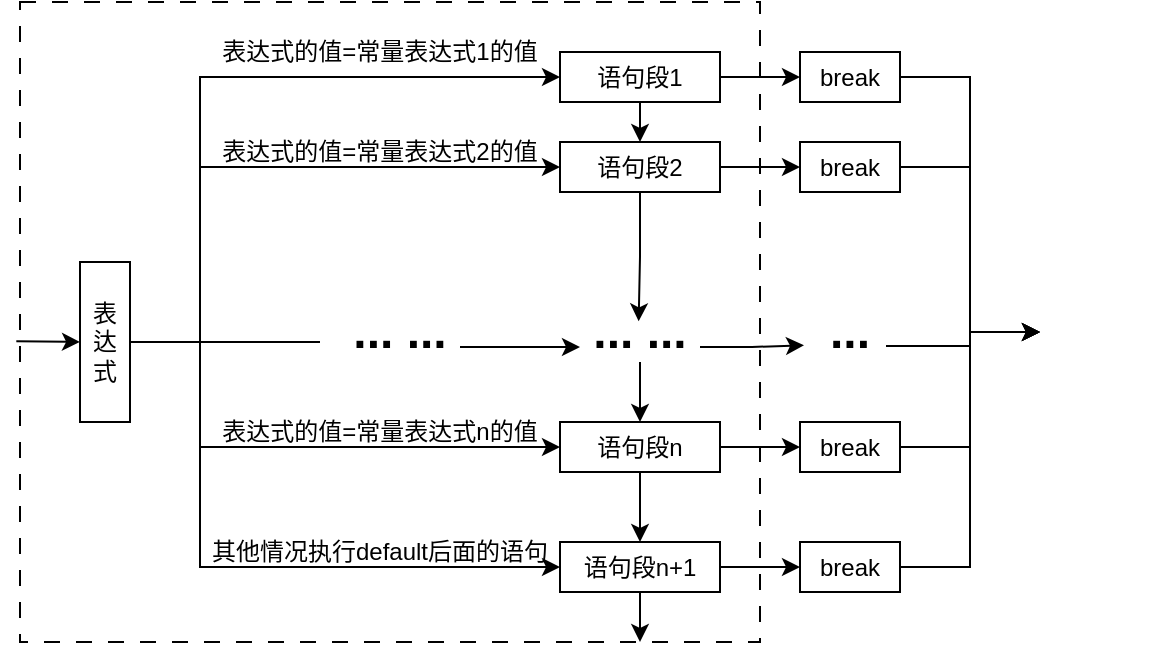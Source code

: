 <mxfile version="22.1.11" type="device">
  <diagram id="C5RBs43oDa-KdzZeNtuy" name="Page-1">
    <mxGraphModel dx="780" dy="504" grid="1" gridSize="10" guides="1" tooltips="1" connect="1" arrows="1" fold="1" page="1" pageScale="1" pageWidth="827" pageHeight="1169" math="0" shadow="0">
      <root>
        <mxCell id="WIyWlLk6GJQsqaUBKTNV-0" />
        <mxCell id="WIyWlLk6GJQsqaUBKTNV-1" parent="WIyWlLk6GJQsqaUBKTNV-0" />
        <mxCell id="ptNiEW3X-AarRFU-53wp-3" style="edgeStyle=orthogonalEdgeStyle;rounded=0;orthogonalLoop=1;jettySize=auto;html=1;exitX=1;exitY=0.5;exitDx=0;exitDy=0;entryX=0;entryY=0.5;entryDx=0;entryDy=0;" parent="WIyWlLk6GJQsqaUBKTNV-1" source="ptNiEW3X-AarRFU-53wp-0" target="ptNiEW3X-AarRFU-53wp-1" edge="1">
          <mxGeometry relative="1" as="geometry">
            <Array as="points">
              <mxPoint x="220" y="280" />
              <mxPoint x="220" y="148" />
            </Array>
          </mxGeometry>
        </mxCell>
        <mxCell id="ptNiEW3X-AarRFU-53wp-4" style="edgeStyle=orthogonalEdgeStyle;rounded=0;orthogonalLoop=1;jettySize=auto;html=1;exitX=1;exitY=0.5;exitDx=0;exitDy=0;entryX=0;entryY=0.5;entryDx=0;entryDy=0;" parent="WIyWlLk6GJQsqaUBKTNV-1" source="ptNiEW3X-AarRFU-53wp-0" target="ptNiEW3X-AarRFU-53wp-2" edge="1">
          <mxGeometry relative="1" as="geometry">
            <Array as="points">
              <mxPoint x="220" y="280" />
              <mxPoint x="220" y="193" />
            </Array>
          </mxGeometry>
        </mxCell>
        <mxCell id="ptNiEW3X-AarRFU-53wp-17" style="edgeStyle=orthogonalEdgeStyle;rounded=0;orthogonalLoop=1;jettySize=auto;html=1;exitX=1;exitY=0.5;exitDx=0;exitDy=0;entryX=0;entryY=0.5;entryDx=0;entryDy=0;" parent="WIyWlLk6GJQsqaUBKTNV-1" source="ptNiEW3X-AarRFU-53wp-0" target="ptNiEW3X-AarRFU-53wp-15" edge="1">
          <mxGeometry relative="1" as="geometry">
            <Array as="points">
              <mxPoint x="220" y="280" />
              <mxPoint x="220" y="333" />
            </Array>
          </mxGeometry>
        </mxCell>
        <mxCell id="ptNiEW3X-AarRFU-53wp-20" style="edgeStyle=orthogonalEdgeStyle;rounded=0;orthogonalLoop=1;jettySize=auto;html=1;exitX=1;exitY=0.5;exitDx=0;exitDy=0;entryX=0;entryY=0.5;entryDx=0;entryDy=0;" parent="WIyWlLk6GJQsqaUBKTNV-1" source="ptNiEW3X-AarRFU-53wp-0" target="ptNiEW3X-AarRFU-53wp-19" edge="1">
          <mxGeometry relative="1" as="geometry">
            <Array as="points">
              <mxPoint x="220" y="280" />
              <mxPoint x="220" y="393" />
            </Array>
          </mxGeometry>
        </mxCell>
        <mxCell id="ptNiEW3X-AarRFU-53wp-0" value="表达式" style="rounded=0;whiteSpace=wrap;html=1;" parent="WIyWlLk6GJQsqaUBKTNV-1" vertex="1">
          <mxGeometry x="160" y="240" width="25" height="80" as="geometry" />
        </mxCell>
        <mxCell id="ptNiEW3X-AarRFU-53wp-7" style="edgeStyle=orthogonalEdgeStyle;rounded=0;orthogonalLoop=1;jettySize=auto;html=1;exitX=0.5;exitY=1;exitDx=0;exitDy=0;entryX=0.5;entryY=0;entryDx=0;entryDy=0;" parent="WIyWlLk6GJQsqaUBKTNV-1" source="ptNiEW3X-AarRFU-53wp-1" target="ptNiEW3X-AarRFU-53wp-2" edge="1">
          <mxGeometry relative="1" as="geometry" />
        </mxCell>
        <mxCell id="ptNiEW3X-AarRFU-53wp-25" style="edgeStyle=orthogonalEdgeStyle;rounded=0;orthogonalLoop=1;jettySize=auto;html=1;exitX=1;exitY=0.5;exitDx=0;exitDy=0;entryX=0;entryY=0.5;entryDx=0;entryDy=0;" parent="WIyWlLk6GJQsqaUBKTNV-1" source="ptNiEW3X-AarRFU-53wp-1" target="ptNiEW3X-AarRFU-53wp-24" edge="1">
          <mxGeometry relative="1" as="geometry" />
        </mxCell>
        <mxCell id="ptNiEW3X-AarRFU-53wp-1" value="语句段1" style="rounded=0;whiteSpace=wrap;html=1;" parent="WIyWlLk6GJQsqaUBKTNV-1" vertex="1">
          <mxGeometry x="400" y="135" width="80" height="25" as="geometry" />
        </mxCell>
        <mxCell id="ptNiEW3X-AarRFU-53wp-13" style="edgeStyle=orthogonalEdgeStyle;rounded=0;orthogonalLoop=1;jettySize=auto;html=1;exitX=0.5;exitY=1;exitDx=0;exitDy=0;" parent="WIyWlLk6GJQsqaUBKTNV-1" source="ptNiEW3X-AarRFU-53wp-2" edge="1">
          <mxGeometry relative="1" as="geometry">
            <mxPoint x="439.333" y="269.667" as="targetPoint" />
          </mxGeometry>
        </mxCell>
        <mxCell id="ptNiEW3X-AarRFU-53wp-27" style="edgeStyle=orthogonalEdgeStyle;rounded=0;orthogonalLoop=1;jettySize=auto;html=1;exitX=1;exitY=0.5;exitDx=0;exitDy=0;entryX=0;entryY=0.5;entryDx=0;entryDy=0;" parent="WIyWlLk6GJQsqaUBKTNV-1" source="ptNiEW3X-AarRFU-53wp-2" target="ptNiEW3X-AarRFU-53wp-26" edge="1">
          <mxGeometry relative="1" as="geometry" />
        </mxCell>
        <mxCell id="ptNiEW3X-AarRFU-53wp-2" value="语句段2" style="rounded=0;whiteSpace=wrap;html=1;" parent="WIyWlLk6GJQsqaUBKTNV-1" vertex="1">
          <mxGeometry x="400" y="180" width="80" height="25" as="geometry" />
        </mxCell>
        <mxCell id="ptNiEW3X-AarRFU-53wp-5" value="表达式的值=常量表达式1的值" style="text;html=1;strokeColor=none;fillColor=none;align=center;verticalAlign=middle;whiteSpace=wrap;rounded=0;" parent="WIyWlLk6GJQsqaUBKTNV-1" vertex="1">
          <mxGeometry x="190" y="120" width="240" height="30" as="geometry" />
        </mxCell>
        <mxCell id="ptNiEW3X-AarRFU-53wp-6" value="表达式的值=常量表达式2的值" style="text;html=1;strokeColor=none;fillColor=none;align=center;verticalAlign=middle;whiteSpace=wrap;rounded=0;" parent="WIyWlLk6GJQsqaUBKTNV-1" vertex="1">
          <mxGeometry x="190" y="170" width="240" height="30" as="geometry" />
        </mxCell>
        <mxCell id="ptNiEW3X-AarRFU-53wp-9" value="&lt;b&gt;&lt;font style=&quot;font-size: 24px;&quot;&gt;... ...&lt;/font&gt;&lt;/b&gt;" style="text;html=1;strokeColor=none;fillColor=none;align=center;verticalAlign=middle;whiteSpace=wrap;rounded=0;" parent="WIyWlLk6GJQsqaUBKTNV-1" vertex="1">
          <mxGeometry x="290" y="260" width="60" height="30" as="geometry" />
        </mxCell>
        <mxCell id="ptNiEW3X-AarRFU-53wp-16" style="edgeStyle=orthogonalEdgeStyle;rounded=0;orthogonalLoop=1;jettySize=auto;html=1;exitX=0.5;exitY=1;exitDx=0;exitDy=0;entryX=0.5;entryY=0;entryDx=0;entryDy=0;" parent="WIyWlLk6GJQsqaUBKTNV-1" source="ptNiEW3X-AarRFU-53wp-10" target="ptNiEW3X-AarRFU-53wp-15" edge="1">
          <mxGeometry relative="1" as="geometry" />
        </mxCell>
        <mxCell id="ptNiEW3X-AarRFU-53wp-43" style="edgeStyle=orthogonalEdgeStyle;rounded=0;orthogonalLoop=1;jettySize=auto;html=1;exitX=1;exitY=0.75;exitDx=0;exitDy=0;" parent="WIyWlLk6GJQsqaUBKTNV-1" source="ptNiEW3X-AarRFU-53wp-10" edge="1">
          <mxGeometry relative="1" as="geometry">
            <mxPoint x="522.0" y="281.667" as="targetPoint" />
          </mxGeometry>
        </mxCell>
        <mxCell id="ptNiEW3X-AarRFU-53wp-10" value="&lt;b&gt;&lt;font style=&quot;font-size: 24px;&quot;&gt;... ...&lt;/font&gt;&lt;/b&gt;" style="text;html=1;strokeColor=none;fillColor=none;align=center;verticalAlign=middle;whiteSpace=wrap;rounded=0;" parent="WIyWlLk6GJQsqaUBKTNV-1" vertex="1">
          <mxGeometry x="410" y="260" width="60" height="30" as="geometry" />
        </mxCell>
        <mxCell id="ptNiEW3X-AarRFU-53wp-22" style="edgeStyle=orthogonalEdgeStyle;rounded=0;orthogonalLoop=1;jettySize=auto;html=1;exitX=0.5;exitY=1;exitDx=0;exitDy=0;entryX=0.5;entryY=0;entryDx=0;entryDy=0;" parent="WIyWlLk6GJQsqaUBKTNV-1" source="ptNiEW3X-AarRFU-53wp-15" target="ptNiEW3X-AarRFU-53wp-19" edge="1">
          <mxGeometry relative="1" as="geometry" />
        </mxCell>
        <mxCell id="ptNiEW3X-AarRFU-53wp-29" style="edgeStyle=orthogonalEdgeStyle;rounded=0;orthogonalLoop=1;jettySize=auto;html=1;exitX=1;exitY=0.5;exitDx=0;exitDy=0;entryX=0;entryY=0.5;entryDx=0;entryDy=0;" parent="WIyWlLk6GJQsqaUBKTNV-1" source="ptNiEW3X-AarRFU-53wp-15" target="ptNiEW3X-AarRFU-53wp-28" edge="1">
          <mxGeometry relative="1" as="geometry" />
        </mxCell>
        <mxCell id="ptNiEW3X-AarRFU-53wp-15" value="语句段n" style="rounded=0;whiteSpace=wrap;html=1;" parent="WIyWlLk6GJQsqaUBKTNV-1" vertex="1">
          <mxGeometry x="400" y="320" width="80" height="25" as="geometry" />
        </mxCell>
        <mxCell id="ptNiEW3X-AarRFU-53wp-18" value="表达式的值=常量表达式n的值" style="text;html=1;strokeColor=none;fillColor=none;align=center;verticalAlign=middle;whiteSpace=wrap;rounded=0;" parent="WIyWlLk6GJQsqaUBKTNV-1" vertex="1">
          <mxGeometry x="190" y="310" width="240" height="30" as="geometry" />
        </mxCell>
        <mxCell id="ptNiEW3X-AarRFU-53wp-23" style="edgeStyle=orthogonalEdgeStyle;rounded=0;orthogonalLoop=1;jettySize=auto;html=1;exitX=0.5;exitY=1;exitDx=0;exitDy=0;" parent="WIyWlLk6GJQsqaUBKTNV-1" source="ptNiEW3X-AarRFU-53wp-19" edge="1">
          <mxGeometry relative="1" as="geometry">
            <mxPoint x="440" y="430" as="targetPoint" />
          </mxGeometry>
        </mxCell>
        <mxCell id="ptNiEW3X-AarRFU-53wp-31" style="edgeStyle=orthogonalEdgeStyle;rounded=0;orthogonalLoop=1;jettySize=auto;html=1;exitX=1;exitY=0.5;exitDx=0;exitDy=0;entryX=0;entryY=0.5;entryDx=0;entryDy=0;" parent="WIyWlLk6GJQsqaUBKTNV-1" source="ptNiEW3X-AarRFU-53wp-19" target="ptNiEW3X-AarRFU-53wp-30" edge="1">
          <mxGeometry relative="1" as="geometry" />
        </mxCell>
        <mxCell id="ptNiEW3X-AarRFU-53wp-19" value="语句段n+1" style="rounded=0;whiteSpace=wrap;html=1;" parent="WIyWlLk6GJQsqaUBKTNV-1" vertex="1">
          <mxGeometry x="400" y="380" width="80" height="25" as="geometry" />
        </mxCell>
        <mxCell id="ptNiEW3X-AarRFU-53wp-21" value="其他情况执行default后面的语句" style="text;html=1;strokeColor=none;fillColor=none;align=center;verticalAlign=middle;whiteSpace=wrap;rounded=0;" parent="WIyWlLk6GJQsqaUBKTNV-1" vertex="1">
          <mxGeometry x="190" y="370" width="240" height="30" as="geometry" />
        </mxCell>
        <mxCell id="ptNiEW3X-AarRFU-53wp-35" style="edgeStyle=orthogonalEdgeStyle;rounded=0;orthogonalLoop=1;jettySize=auto;html=1;exitX=1;exitY=0.5;exitDx=0;exitDy=0;entryX=0;entryY=0.5;entryDx=0;entryDy=0;" parent="WIyWlLk6GJQsqaUBKTNV-1" source="ptNiEW3X-AarRFU-53wp-24" target="ptNiEW3X-AarRFU-53wp-34" edge="1">
          <mxGeometry relative="1" as="geometry" />
        </mxCell>
        <mxCell id="ptNiEW3X-AarRFU-53wp-24" value="break" style="rounded=0;whiteSpace=wrap;html=1;" parent="WIyWlLk6GJQsqaUBKTNV-1" vertex="1">
          <mxGeometry x="520" y="135" width="50" height="25" as="geometry" />
        </mxCell>
        <mxCell id="ptNiEW3X-AarRFU-53wp-36" style="edgeStyle=orthogonalEdgeStyle;rounded=0;orthogonalLoop=1;jettySize=auto;html=1;exitX=1;exitY=0.5;exitDx=0;exitDy=0;entryX=0;entryY=0.5;entryDx=0;entryDy=0;" parent="WIyWlLk6GJQsqaUBKTNV-1" source="ptNiEW3X-AarRFU-53wp-26" target="ptNiEW3X-AarRFU-53wp-34" edge="1">
          <mxGeometry relative="1" as="geometry" />
        </mxCell>
        <mxCell id="ptNiEW3X-AarRFU-53wp-26" value="break" style="rounded=0;whiteSpace=wrap;html=1;" parent="WIyWlLk6GJQsqaUBKTNV-1" vertex="1">
          <mxGeometry x="520" y="180" width="50" height="25" as="geometry" />
        </mxCell>
        <mxCell id="ptNiEW3X-AarRFU-53wp-37" style="edgeStyle=orthogonalEdgeStyle;rounded=0;orthogonalLoop=1;jettySize=auto;html=1;exitX=1;exitY=0.5;exitDx=0;exitDy=0;entryX=0;entryY=0.5;entryDx=0;entryDy=0;" parent="WIyWlLk6GJQsqaUBKTNV-1" source="ptNiEW3X-AarRFU-53wp-28" target="ptNiEW3X-AarRFU-53wp-34" edge="1">
          <mxGeometry relative="1" as="geometry" />
        </mxCell>
        <mxCell id="ptNiEW3X-AarRFU-53wp-28" value="break" style="rounded=0;whiteSpace=wrap;html=1;" parent="WIyWlLk6GJQsqaUBKTNV-1" vertex="1">
          <mxGeometry x="520" y="320" width="50" height="25" as="geometry" />
        </mxCell>
        <mxCell id="ptNiEW3X-AarRFU-53wp-38" style="edgeStyle=orthogonalEdgeStyle;rounded=0;orthogonalLoop=1;jettySize=auto;html=1;exitX=1;exitY=0.5;exitDx=0;exitDy=0;entryX=0;entryY=0.5;entryDx=0;entryDy=0;" parent="WIyWlLk6GJQsqaUBKTNV-1" source="ptNiEW3X-AarRFU-53wp-30" target="ptNiEW3X-AarRFU-53wp-34" edge="1">
          <mxGeometry relative="1" as="geometry" />
        </mxCell>
        <mxCell id="ptNiEW3X-AarRFU-53wp-30" value="break" style="rounded=0;whiteSpace=wrap;html=1;" parent="WIyWlLk6GJQsqaUBKTNV-1" vertex="1">
          <mxGeometry x="520" y="380" width="50" height="25" as="geometry" />
        </mxCell>
        <mxCell id="ptNiEW3X-AarRFU-53wp-34" value="" style="rounded=0;whiteSpace=wrap;html=1;fontColor=none;noLabel=1;strokeColor=none;fillColor=none;" parent="WIyWlLk6GJQsqaUBKTNV-1" vertex="1">
          <mxGeometry x="640" y="260" width="60" height="30" as="geometry" />
        </mxCell>
        <mxCell id="ptNiEW3X-AarRFU-53wp-39" value="" style="endArrow=none;html=1;rounded=0;" parent="WIyWlLk6GJQsqaUBKTNV-1" edge="1">
          <mxGeometry width="50" height="50" relative="1" as="geometry">
            <mxPoint x="220" y="280" as="sourcePoint" />
            <mxPoint x="280" y="280" as="targetPoint" />
          </mxGeometry>
        </mxCell>
        <mxCell id="ptNiEW3X-AarRFU-53wp-40" value="" style="endArrow=classic;html=1;rounded=0;exitX=1;exitY=0.75;exitDx=0;exitDy=0;entryX=0;entryY=0.75;entryDx=0;entryDy=0;" parent="WIyWlLk6GJQsqaUBKTNV-1" source="ptNiEW3X-AarRFU-53wp-9" target="ptNiEW3X-AarRFU-53wp-10" edge="1">
          <mxGeometry width="50" height="50" relative="1" as="geometry">
            <mxPoint x="380" y="280" as="sourcePoint" />
            <mxPoint x="430" y="230" as="targetPoint" />
          </mxGeometry>
        </mxCell>
        <mxCell id="ptNiEW3X-AarRFU-53wp-45" value="&lt;b&gt;&lt;font style=&quot;font-size: 24px;&quot;&gt;...&lt;/font&gt;&lt;/b&gt;" style="text;html=1;strokeColor=none;fillColor=none;align=center;verticalAlign=middle;whiteSpace=wrap;rounded=0;" parent="WIyWlLk6GJQsqaUBKTNV-1" vertex="1">
          <mxGeometry x="515" y="260" width="60" height="30" as="geometry" />
        </mxCell>
        <mxCell id="ptNiEW3X-AarRFU-53wp-51" value="" style="endArrow=none;html=1;rounded=0;" parent="WIyWlLk6GJQsqaUBKTNV-1" edge="1">
          <mxGeometry width="50" height="50" relative="1" as="geometry">
            <mxPoint x="563" y="282" as="sourcePoint" />
            <mxPoint x="605" y="282" as="targetPoint" />
          </mxGeometry>
        </mxCell>
        <mxCell id="ptNiEW3X-AarRFU-53wp-53" value="" style="rounded=0;whiteSpace=wrap;html=1;fillColor=none;dashed=1;dashPattern=8 8;" parent="WIyWlLk6GJQsqaUBKTNV-1" vertex="1">
          <mxGeometry x="130" y="110" width="370" height="320" as="geometry" />
        </mxCell>
        <mxCell id="LwtsCRO8DwEfBiPvSNXq-0" value="" style="endArrow=classic;html=1;rounded=0;exitX=-0.005;exitY=0.53;exitDx=0;exitDy=0;exitPerimeter=0;" edge="1" parent="WIyWlLk6GJQsqaUBKTNV-1" source="ptNiEW3X-AarRFU-53wp-53">
          <mxGeometry width="50" height="50" relative="1" as="geometry">
            <mxPoint x="110" y="330" as="sourcePoint" />
            <mxPoint x="160" y="280" as="targetPoint" />
          </mxGeometry>
        </mxCell>
      </root>
    </mxGraphModel>
  </diagram>
</mxfile>
